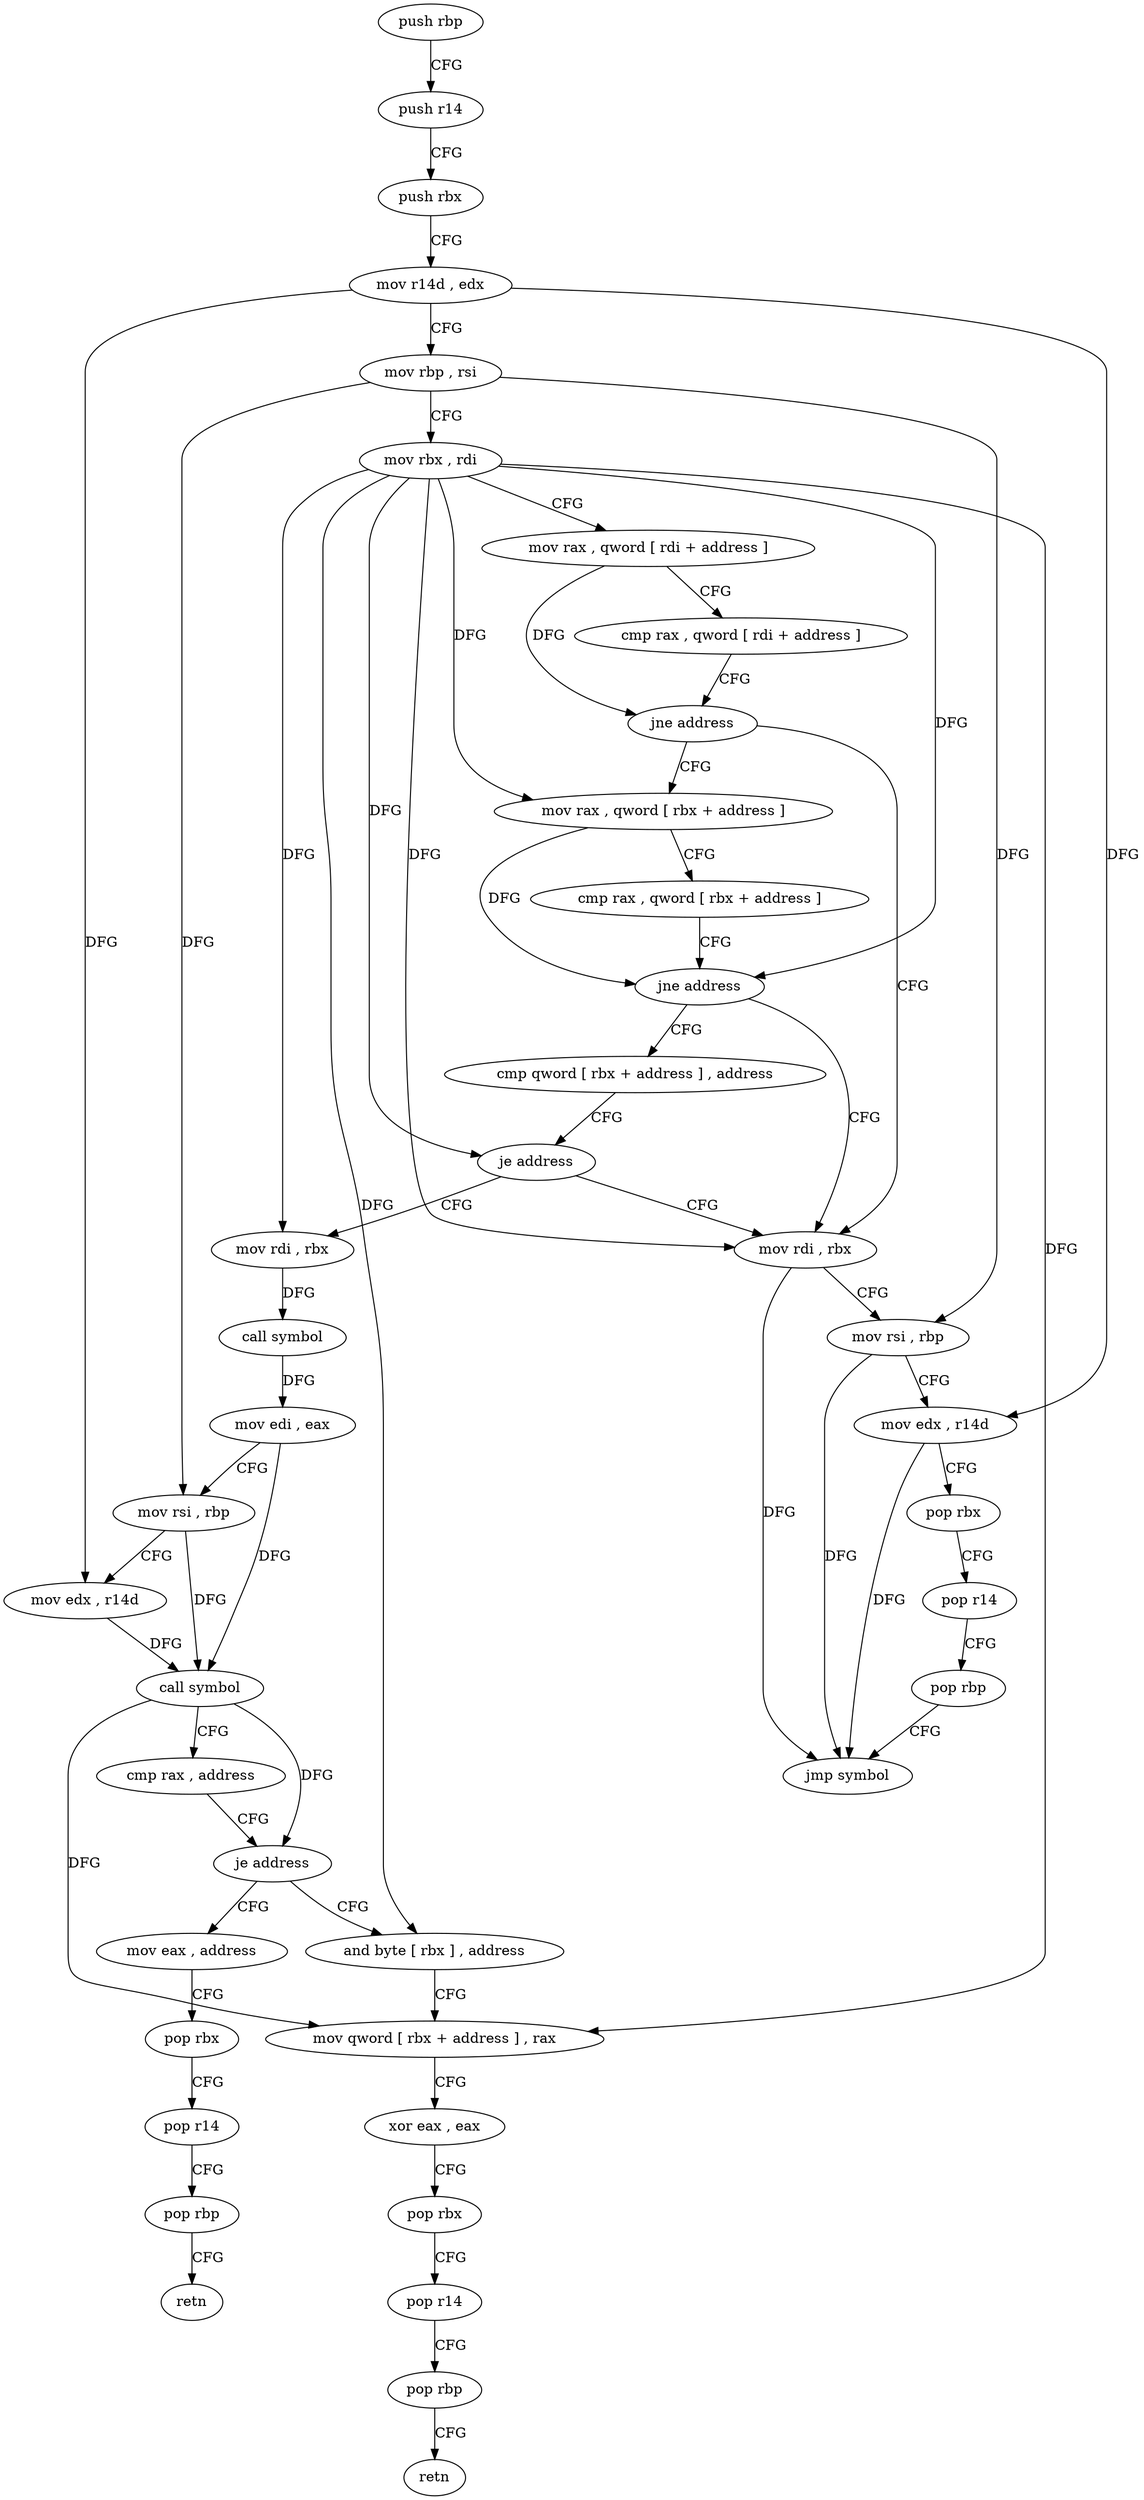 digraph "func" {
"4270432" [label = "push rbp" ]
"4270433" [label = "push r14" ]
"4270435" [label = "push rbx" ]
"4270436" [label = "mov r14d , edx" ]
"4270439" [label = "mov rbp , rsi" ]
"4270442" [label = "mov rbx , rdi" ]
"4270445" [label = "mov rax , qword [ rdi + address ]" ]
"4270449" [label = "cmp rax , qword [ rdi + address ]" ]
"4270453" [label = "jne address" ]
"4270472" [label = "mov rdi , rbx" ]
"4270455" [label = "mov rax , qword [ rbx + address ]" ]
"4270475" [label = "mov rsi , rbp" ]
"4270478" [label = "mov edx , r14d" ]
"4270481" [label = "pop rbx" ]
"4270482" [label = "pop r14" ]
"4270484" [label = "pop rbp" ]
"4270485" [label = "jmp symbol" ]
"4270459" [label = "cmp rax , qword [ rbx + address ]" ]
"4270463" [label = "jne address" ]
"4270465" [label = "cmp qword [ rbx + address ] , address" ]
"4270470" [label = "je address" ]
"4270490" [label = "mov rdi , rbx" ]
"4270493" [label = "call symbol" ]
"4270498" [label = "mov edi , eax" ]
"4270500" [label = "mov rsi , rbp" ]
"4270503" [label = "mov edx , r14d" ]
"4270506" [label = "call symbol" ]
"4270511" [label = "cmp rax , address" ]
"4270515" [label = "je address" ]
"4270534" [label = "mov eax , address" ]
"4270517" [label = "and byte [ rbx ] , address" ]
"4270539" [label = "pop rbx" ]
"4270540" [label = "pop r14" ]
"4270542" [label = "pop rbp" ]
"4270543" [label = "retn" ]
"4270520" [label = "mov qword [ rbx + address ] , rax" ]
"4270527" [label = "xor eax , eax" ]
"4270529" [label = "pop rbx" ]
"4270530" [label = "pop r14" ]
"4270532" [label = "pop rbp" ]
"4270533" [label = "retn" ]
"4270432" -> "4270433" [ label = "CFG" ]
"4270433" -> "4270435" [ label = "CFG" ]
"4270435" -> "4270436" [ label = "CFG" ]
"4270436" -> "4270439" [ label = "CFG" ]
"4270436" -> "4270478" [ label = "DFG" ]
"4270436" -> "4270503" [ label = "DFG" ]
"4270439" -> "4270442" [ label = "CFG" ]
"4270439" -> "4270475" [ label = "DFG" ]
"4270439" -> "4270500" [ label = "DFG" ]
"4270442" -> "4270445" [ label = "CFG" ]
"4270442" -> "4270472" [ label = "DFG" ]
"4270442" -> "4270455" [ label = "DFG" ]
"4270442" -> "4270463" [ label = "DFG" ]
"4270442" -> "4270470" [ label = "DFG" ]
"4270442" -> "4270490" [ label = "DFG" ]
"4270442" -> "4270517" [ label = "DFG" ]
"4270442" -> "4270520" [ label = "DFG" ]
"4270445" -> "4270449" [ label = "CFG" ]
"4270445" -> "4270453" [ label = "DFG" ]
"4270449" -> "4270453" [ label = "CFG" ]
"4270453" -> "4270472" [ label = "CFG" ]
"4270453" -> "4270455" [ label = "CFG" ]
"4270472" -> "4270475" [ label = "CFG" ]
"4270472" -> "4270485" [ label = "DFG" ]
"4270455" -> "4270459" [ label = "CFG" ]
"4270455" -> "4270463" [ label = "DFG" ]
"4270475" -> "4270478" [ label = "CFG" ]
"4270475" -> "4270485" [ label = "DFG" ]
"4270478" -> "4270481" [ label = "CFG" ]
"4270478" -> "4270485" [ label = "DFG" ]
"4270481" -> "4270482" [ label = "CFG" ]
"4270482" -> "4270484" [ label = "CFG" ]
"4270484" -> "4270485" [ label = "CFG" ]
"4270459" -> "4270463" [ label = "CFG" ]
"4270463" -> "4270472" [ label = "CFG" ]
"4270463" -> "4270465" [ label = "CFG" ]
"4270465" -> "4270470" [ label = "CFG" ]
"4270470" -> "4270490" [ label = "CFG" ]
"4270470" -> "4270472" [ label = "CFG" ]
"4270490" -> "4270493" [ label = "DFG" ]
"4270493" -> "4270498" [ label = "DFG" ]
"4270498" -> "4270500" [ label = "CFG" ]
"4270498" -> "4270506" [ label = "DFG" ]
"4270500" -> "4270503" [ label = "CFG" ]
"4270500" -> "4270506" [ label = "DFG" ]
"4270503" -> "4270506" [ label = "DFG" ]
"4270506" -> "4270511" [ label = "CFG" ]
"4270506" -> "4270515" [ label = "DFG" ]
"4270506" -> "4270520" [ label = "DFG" ]
"4270511" -> "4270515" [ label = "CFG" ]
"4270515" -> "4270534" [ label = "CFG" ]
"4270515" -> "4270517" [ label = "CFG" ]
"4270534" -> "4270539" [ label = "CFG" ]
"4270517" -> "4270520" [ label = "CFG" ]
"4270539" -> "4270540" [ label = "CFG" ]
"4270540" -> "4270542" [ label = "CFG" ]
"4270542" -> "4270543" [ label = "CFG" ]
"4270520" -> "4270527" [ label = "CFG" ]
"4270527" -> "4270529" [ label = "CFG" ]
"4270529" -> "4270530" [ label = "CFG" ]
"4270530" -> "4270532" [ label = "CFG" ]
"4270532" -> "4270533" [ label = "CFG" ]
}
